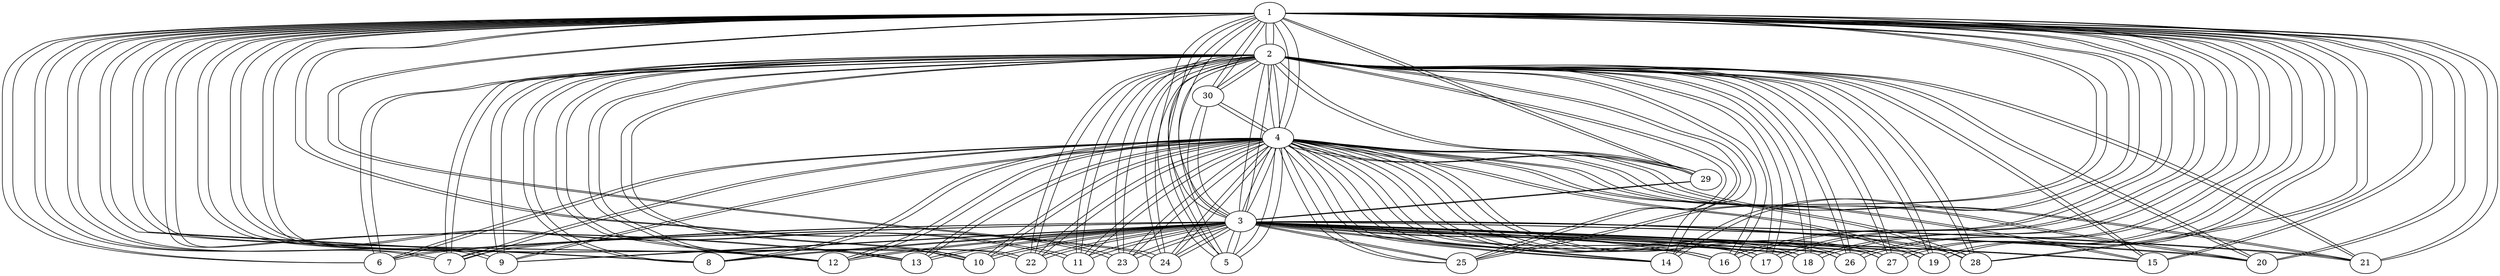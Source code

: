 graph sample {
1 -- 2;
2 -- 1;
1 -- 3;
3 -- 1;
1 -- 4;
4 -- 1;
2 -- 3;
3 -- 2;
2 -- 4;
4 -- 2;
3 -- 4;
4 -- 3;
1 -- 5;
5 -- 1;
2 -- 5;
5 -- 2;
4 -- 5;
5 -- 4;
3 -- 5;
5 -- 3;
3 -- 6;
6 -- 3;
2 -- 6;
6 -- 2;
1 -- 6;
6 -- 1;
4 -- 6;
6 -- 4;
4 -- 7;
7 -- 4;
3 -- 7;
7 -- 3;
1 -- 7;
7 -- 1;
2 -- 7;
7 -- 2;
1 -- 8;
8 -- 1;
4 -- 8;
8 -- 4;
2 -- 8;
8 -- 2;
3 -- 8;
8 -- 3;
4 -- 9;
9 -- 4;
3 -- 9;
9 -- 3;
2 -- 9;
9 -- 2;
1 -- 9;
9 -- 1;
2 -- 10;
10 -- 2;
3 -- 10;
10 -- 3;
1 -- 10;
10 -- 1;
4 -- 10;
10 -- 4;
1 -- 11;
11 -- 1;
2 -- 11;
11 -- 2;
4 -- 11;
11 -- 4;
3 -- 11;
11 -- 3;
3 -- 12;
12 -- 3;
2 -- 12;
12 -- 2;
4 -- 12;
12 -- 4;
1 -- 12;
12 -- 1;
2 -- 13;
13 -- 2;
3 -- 13;
13 -- 3;
1 -- 13;
13 -- 1;
4 -- 13;
13 -- 4;
2 -- 14;
14 -- 2;
4 -- 14;
14 -- 4;
1 -- 14;
14 -- 1;
3 -- 14;
14 -- 3;
4 -- 15;
15 -- 4;
2 -- 15;
15 -- 2;
3 -- 15;
15 -- 3;
1 -- 15;
15 -- 1;
2 -- 16;
16 -- 2;
3 -- 16;
16 -- 3;
4 -- 16;
16 -- 4;
1 -- 16;
16 -- 1;
3 -- 17;
17 -- 3;
2 -- 17;
17 -- 2;
4 -- 17;
17 -- 4;
1 -- 17;
17 -- 1;
4 -- 18;
18 -- 4;
1 -- 18;
18 -- 1;
3 -- 18;
18 -- 3;
2 -- 18;
18 -- 2;
3 -- 19;
19 -- 3;
2 -- 19;
19 -- 2;
4 -- 19;
19 -- 4;
1 -- 19;
19 -- 1;
1 -- 20;
20 -- 1;
2 -- 20;
20 -- 2;
3 -- 20;
20 -- 3;
4 -- 20;
20 -- 4;
3 -- 21;
21 -- 3;
2 -- 21;
21 -- 2;
1 -- 21;
21 -- 1;
4 -- 21;
21 -- 4;
1 -- 22;
22 -- 1;
4 -- 22;
22 -- 4;
3 -- 22;
22 -- 3;
2 -- 22;
22 -- 2;
1 -- 23;
23 -- 1;
4 -- 23;
23 -- 4;
2 -- 23;
23 -- 2;
3 -- 23;
23 -- 3;
1 -- 24;
24 -- 1;
2 -- 24;
24 -- 2;
4 -- 24;
24 -- 4;
3 -- 24;
24 -- 3;
1 -- 25;
25 -- 1;
4 -- 25;
25 -- 4;
2 -- 25;
25 -- 2;
3 -- 25;
25 -- 3;
2 -- 26;
26 -- 2;
1 -- 26;
26 -- 1;
4 -- 26;
26 -- 4;
3 -- 26;
26 -- 3;
1 -- 27;
27 -- 1;
3 -- 27;
27 -- 3;
2 -- 27;
27 -- 2;
4 -- 27;
27 -- 4;
4 -- 28;
28 -- 4;
3 -- 28;
28 -- 3;
1 -- 28;
28 -- 1;
2 -- 28;
28 -- 2;
2 -- 29;
29 -- 2;
4 -- 29;
29 -- 4;
1 -- 29;
29 -- 1;
3 -- 29;
29 -- 3;
3 -- 30;
30 -- 3;
1 -- 30;
30 -- 1;
4 -- 30;
30 -- 4;
2 -- 30;
30 -- 2;
}